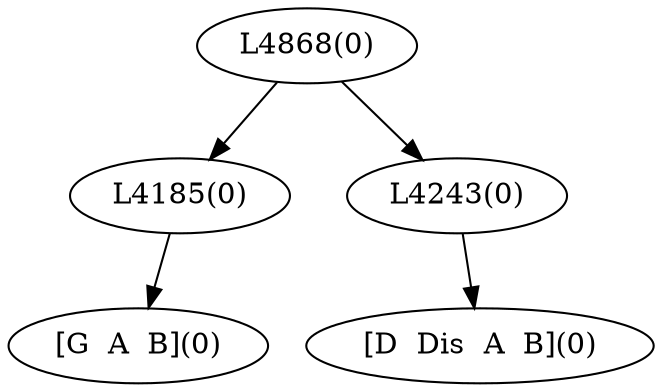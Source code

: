 digraph sample{
"L4185(0)"->"[G  A  B](0)"
"L4243(0)"->"[D  Dis  A  B](0)"
"L4868(0)"->"L4185(0)"
"L4868(0)"->"L4243(0)"
{rank = min; "L4868(0)"}
{rank = same; "L4185(0)"; "L4243(0)";}
{rank = max; "[D  Dis  A  B](0)"; "[G  A  B](0)";}
}